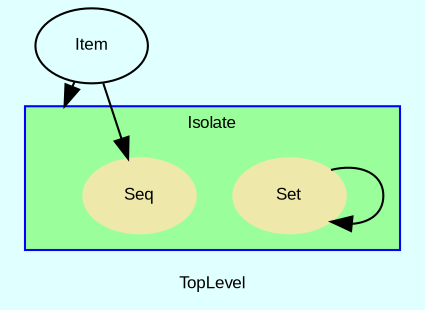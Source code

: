 digraph TopLevel {
    label = "TopLevel"
    compound = true
    fontname = Arial
    fontsize = 8
    bgcolor = lightcyan1
    node [
        color = black,
        fontname = Arial,
        fontsize = 8
    ]

    Isolate__Set -> Isolate__Set [

    ]

    Item [
        URL = "classes/Item.html",
        label = "Item"
    ]

    Item -> Isolate__Seq [

    ]

    subgraph cluster_Isolate {
        label = "Isolate"
        fillcolor = palegreen1
        URL = "classes/Isolate.html"
        color = blue
        fontname = Arial
        style = filled
        Isolate [
            shape = plaintext,
            height = 0.01,
            width = 0.01,
            label = ""
        ]

        Isolate__Set [
            fontcolor = black,
            shape = ellipse,
            URL = "classes/Isolate/Set.html",
            color = palegoldenrod,
            style = filled,
            label = "Set"
        ]

        Isolate__Seq [
            fontcolor = black,
            shape = ellipse,
            URL = "classes/Isolate/Seq.html",
            color = palegoldenrod,
            style = filled,
            label = "Seq"
        ]

    }

    Item -> Isolate [
        lhead = cluster_Isolate
    ]

}


